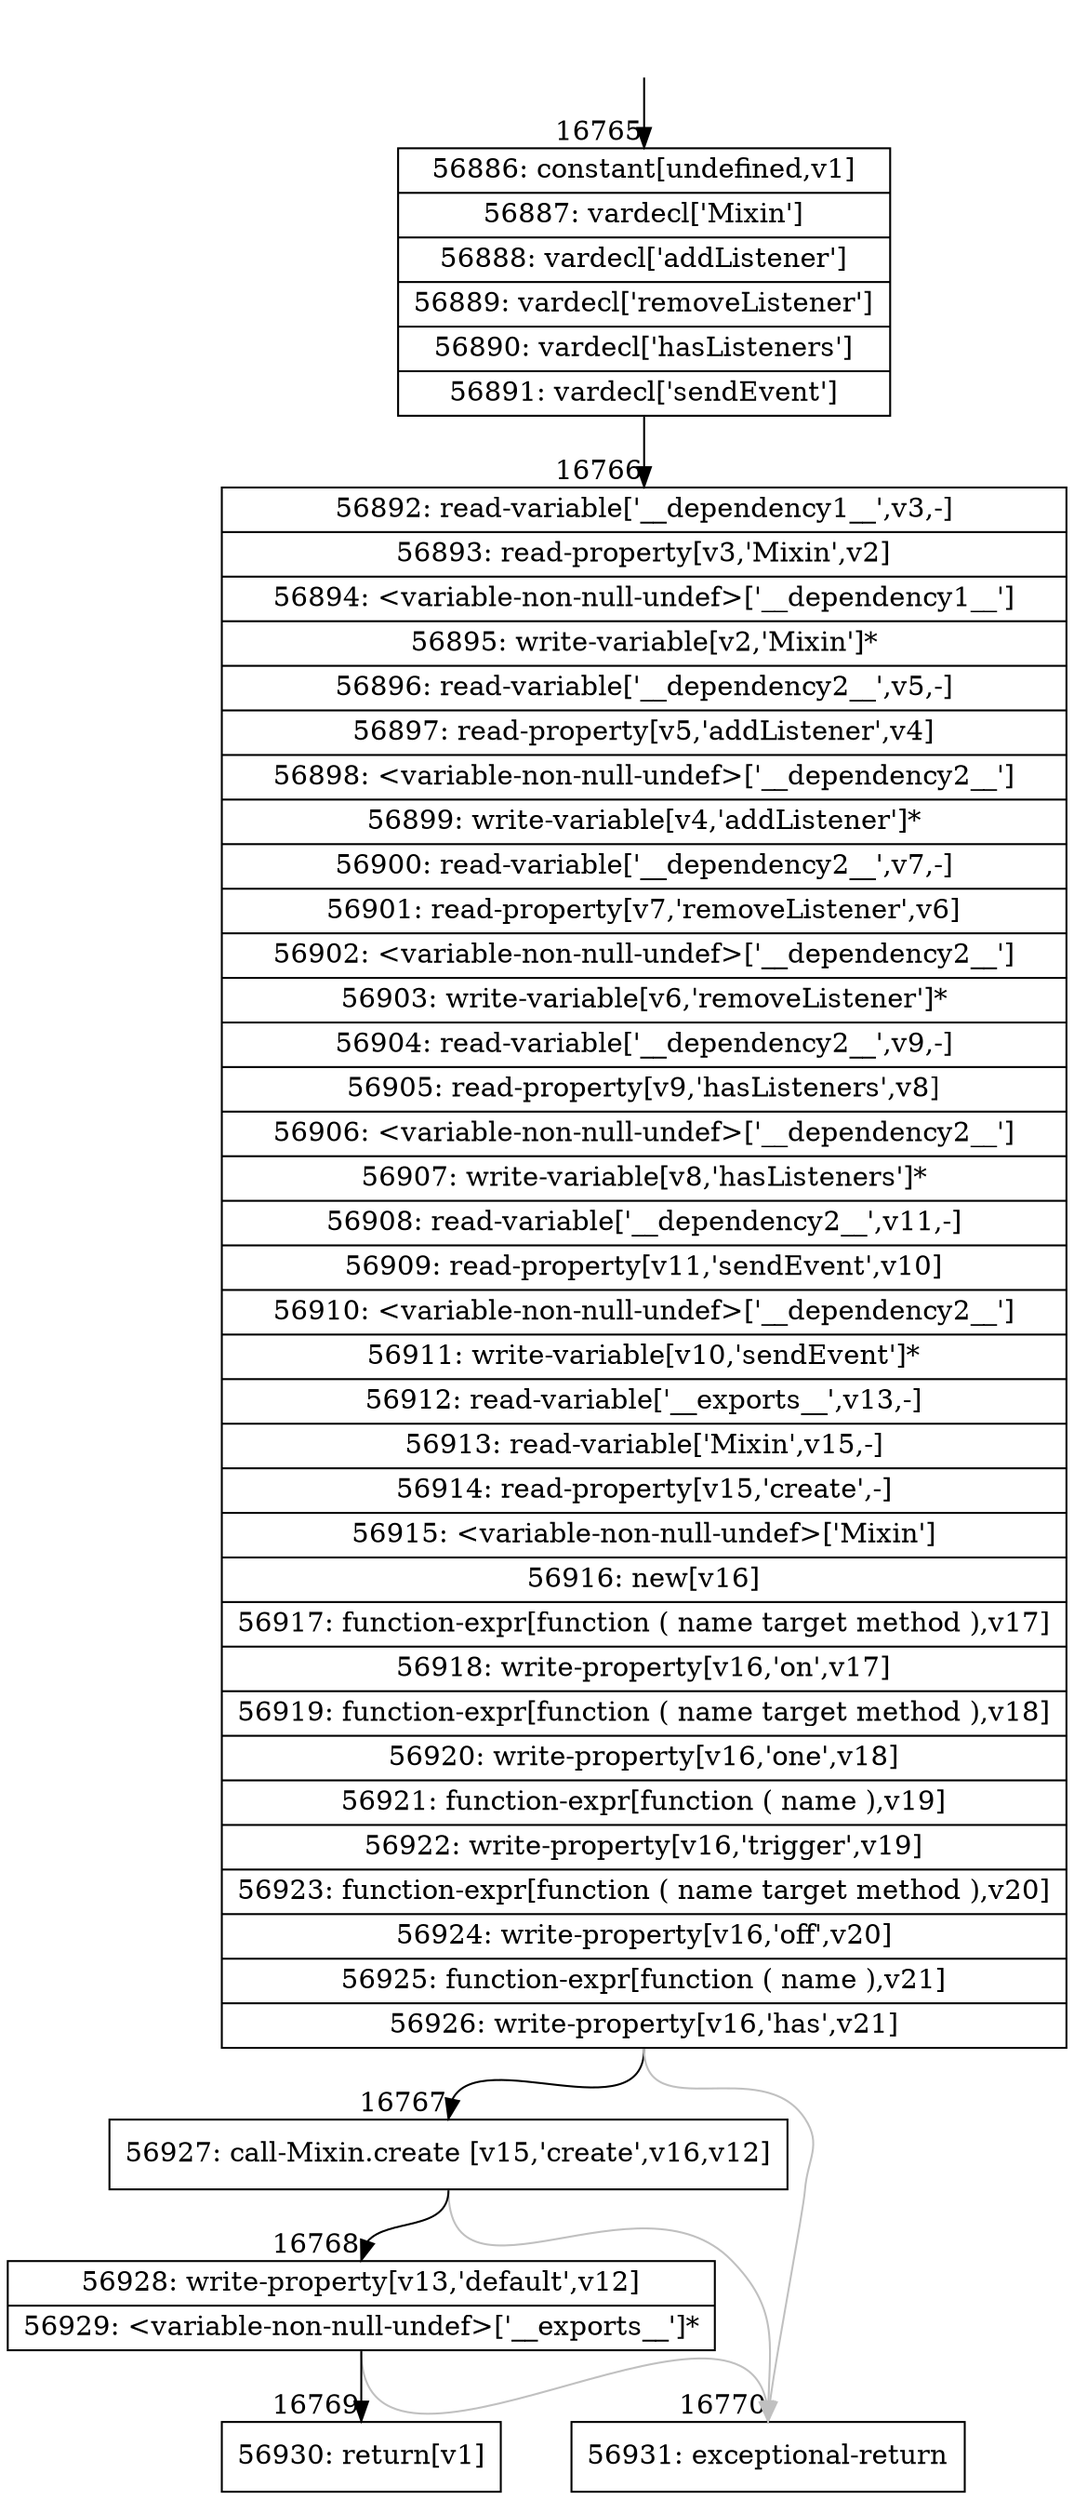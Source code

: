 digraph {
rankdir="TD"
BB_entry1427[shape=none,label=""];
BB_entry1427 -> BB16765 [tailport=s, headport=n, headlabel="    16765"]
BB16765 [shape=record label="{56886: constant[undefined,v1]|56887: vardecl['Mixin']|56888: vardecl['addListener']|56889: vardecl['removeListener']|56890: vardecl['hasListeners']|56891: vardecl['sendEvent']}" ] 
BB16765 -> BB16766 [tailport=s, headport=n, headlabel="      16766"]
BB16766 [shape=record label="{56892: read-variable['__dependency1__',v3,-]|56893: read-property[v3,'Mixin',v2]|56894: \<variable-non-null-undef\>['__dependency1__']|56895: write-variable[v2,'Mixin']*|56896: read-variable['__dependency2__',v5,-]|56897: read-property[v5,'addListener',v4]|56898: \<variable-non-null-undef\>['__dependency2__']|56899: write-variable[v4,'addListener']*|56900: read-variable['__dependency2__',v7,-]|56901: read-property[v7,'removeListener',v6]|56902: \<variable-non-null-undef\>['__dependency2__']|56903: write-variable[v6,'removeListener']*|56904: read-variable['__dependency2__',v9,-]|56905: read-property[v9,'hasListeners',v8]|56906: \<variable-non-null-undef\>['__dependency2__']|56907: write-variable[v8,'hasListeners']*|56908: read-variable['__dependency2__',v11,-]|56909: read-property[v11,'sendEvent',v10]|56910: \<variable-non-null-undef\>['__dependency2__']|56911: write-variable[v10,'sendEvent']*|56912: read-variable['__exports__',v13,-]|56913: read-variable['Mixin',v15,-]|56914: read-property[v15,'create',-]|56915: \<variable-non-null-undef\>['Mixin']|56916: new[v16]|56917: function-expr[function ( name target method ),v17]|56918: write-property[v16,'on',v17]|56919: function-expr[function ( name target method ),v18]|56920: write-property[v16,'one',v18]|56921: function-expr[function ( name ),v19]|56922: write-property[v16,'trigger',v19]|56923: function-expr[function ( name target method ),v20]|56924: write-property[v16,'off',v20]|56925: function-expr[function ( name ),v21]|56926: write-property[v16,'has',v21]}" ] 
BB16766 -> BB16767 [tailport=s, headport=n, headlabel="      16767"]
BB16766 -> BB16770 [tailport=s, headport=n, color=gray, headlabel="      16770"]
BB16767 [shape=record label="{56927: call-Mixin.create [v15,'create',v16,v12]}" ] 
BB16767 -> BB16768 [tailport=s, headport=n, headlabel="      16768"]
BB16767 -> BB16770 [tailport=s, headport=n, color=gray]
BB16768 [shape=record label="{56928: write-property[v13,'default',v12]|56929: \<variable-non-null-undef\>['__exports__']*}" ] 
BB16768 -> BB16769 [tailport=s, headport=n, headlabel="      16769"]
BB16768 -> BB16770 [tailport=s, headport=n, color=gray]
BB16769 [shape=record label="{56930: return[v1]}" ] 
BB16770 [shape=record label="{56931: exceptional-return}" ] 
//#$~ 31385
}
